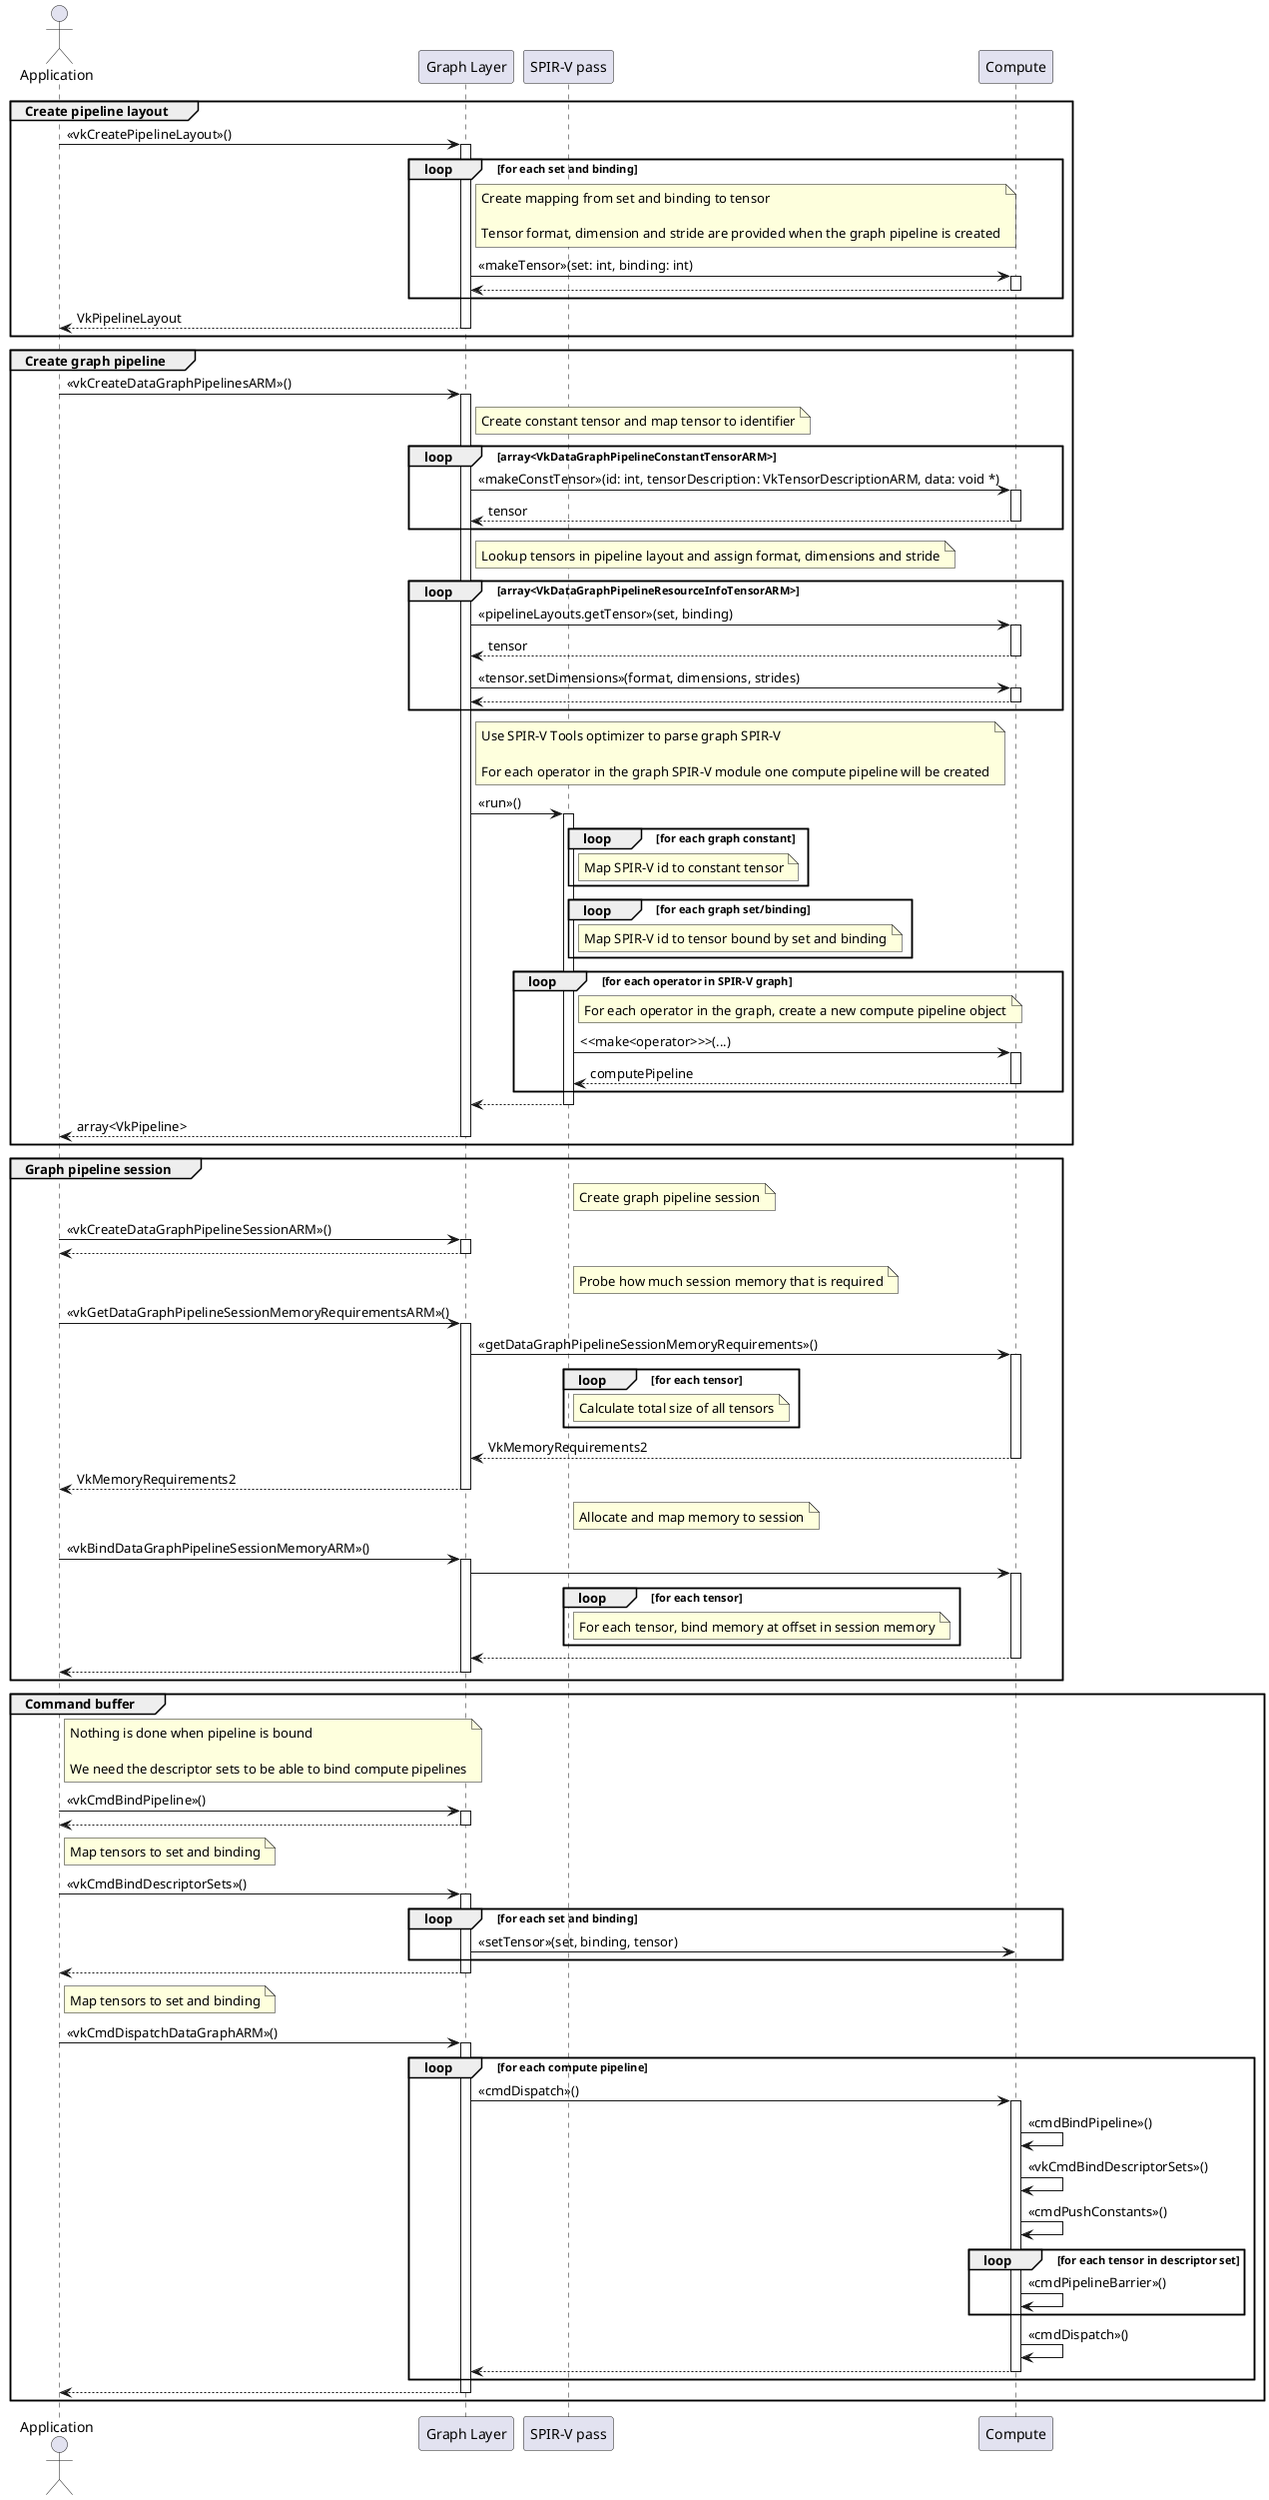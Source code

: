 @startuml

actor Application as app
participant "Graph Layer" as graph
participant "SPIR-V pass" as spirv
participant "Compute" as compute

group Create pipeline layout
    app -> graph : <<vkCreatePipelineLayout>>()
    activate graph

        loop for each set and binding
            note right graph
                Create mapping from set and binding to tensor

                Tensor format, dimension and stride are provided when the graph pipeline is created
            end note

            graph -> compute : <<makeTensor>>(set: int, binding: int)
            activate compute
            return
        end

    return VkPipelineLayout
end

group Create graph pipeline
    app -> graph : <<vkCreateDataGraphPipelinesARM>>()
    activate graph

        note right graph
            Create constant tensor and map tensor to identifier
        end note

        loop array<VkDataGraphPipelineConstantTensorARM>
            graph -> compute : <<makeConstTensor>>(id: int, tensorDescription: VkTensorDescriptionARM, data: void *)
            activate compute
            return tensor
        end

        note right graph
            Lookup tensors in pipeline layout and assign format, dimensions and stride
        end note

        loop array<VkDataGraphPipelineResourceInfoTensorARM>
            graph -> compute : <<pipelineLayouts.getTensor>>(set, binding)
            activate compute
            return tensor

            graph -> compute : <<tensor.setDimensions>>(format, dimensions, strides)
            activate compute
            return
        end

        note right graph
            Use SPIR-V Tools optimizer to parse graph SPIR-V

            For each operator in the graph SPIR-V module one compute pipeline will be created
        end note

        graph -> spirv : <<run>>()
        activate spirv

            loop for each graph constant
                note right spirv
                    Map SPIR-V id to constant tensor
                end note
            end

            loop for each graph set/binding
                note right spirv
                    Map SPIR-V id to tensor bound by set and binding
                end note
            end

            loop for each operator in SPIR-V graph
                note right spirv
                    For each operator in the graph, create a new compute pipeline object
                end note

                spirv -> compute : <<make<operator>>>(...)
                activate compute
                return computePipeline
            end

        return

    return array<VkPipeline>
end

group Graph pipeline session
    note right spirv
        Create graph pipeline session
    end note

    app -> graph : <<vkCreateDataGraphPipelineSessionARM>>()
    activate graph
    return

    note right spirv
        Probe how much session memory that is required
    end note

    app -> graph : <<vkGetDataGraphPipelineSessionMemoryRequirementsARM>>()
    activate graph

        graph -> compute : <<getDataGraphPipelineSessionMemoryRequirements>>()
        activate compute

            loop for each tensor
                note right spirv
                    Calculate total size of all tensors
                end note
            end

        return VkMemoryRequirements2

    return VkMemoryRequirements2

    note right spirv
        Allocate and map memory to session
    end note

    app -> graph : <<vkBindDataGraphPipelineSessionMemoryARM>>()
    activate graph

        graph -> compute :
        activate compute

            loop for each tensor
                note right spirv
                    For each tensor, bind memory at offset in session memory
                end note
            end

        return
    return
end

group Command buffer

    note right app
        Nothing is done when pipeline is bound

        We need the descriptor sets to be able to bind compute pipelines
    end note

    app -> graph : <<vkCmdBindPipeline>>()
    activate graph
    return

    note right app
        Map tensors to set and binding
    end note

    app -> graph : <<vkCmdBindDescriptorSets>>()
    activate graph

        loop for each set and binding
            graph -> compute : <<setTensor>>(set, binding, tensor)
        end

    return

    note right app
        Map tensors to set and binding
    end note

    app -> graph : <<vkCmdDispatchDataGraphARM>>()
    activate graph

        loop for each compute pipeline
            graph -> compute : <<cmdDispatch>>()
            activate compute

                compute -> compute : <<cmdBindPipeline>>()
                compute -> compute : <<vkCmdBindDescriptorSets>>()
                compute -> compute : <<cmdPushConstants>>()

                loop for each tensor in descriptor set
                    compute -> compute : <<cmdPipelineBarrier>>()
                end

                compute -> compute : <<cmdDispatch>>()

            return
        end

    return

end

@enduml
